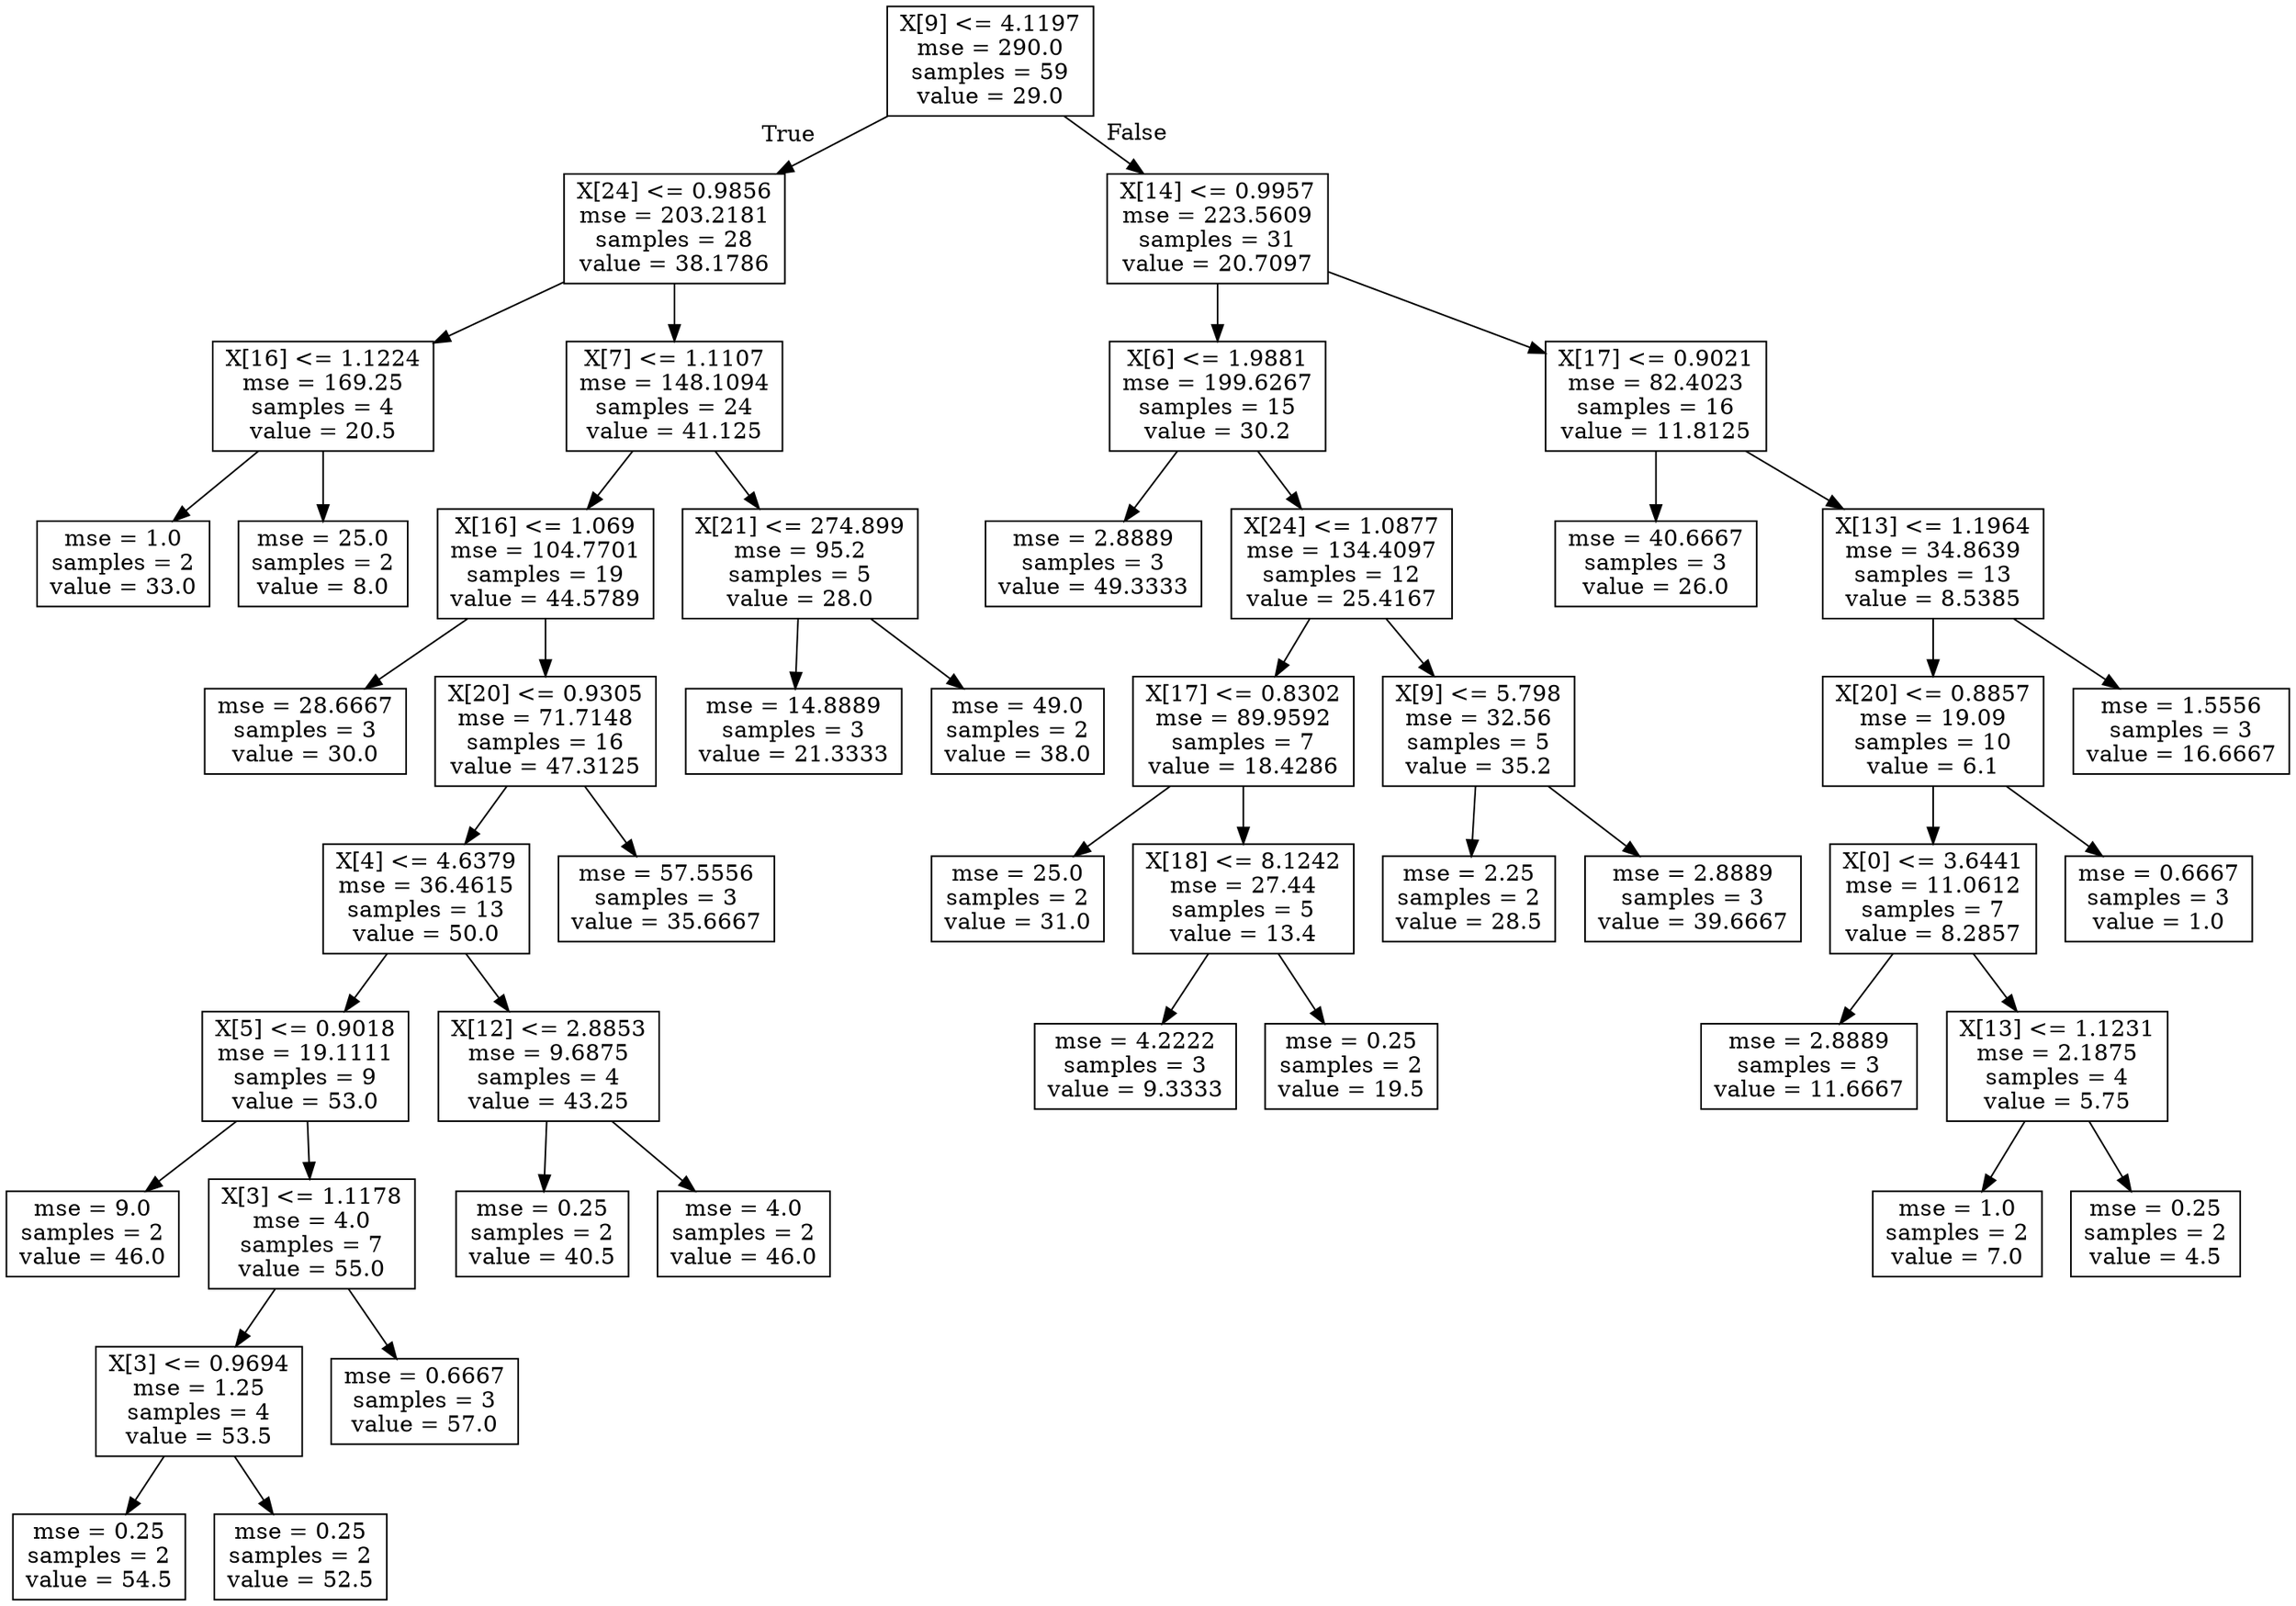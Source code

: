 digraph Tree {
node [shape=box] ;
0 [label="X[9] <= 4.1197\nmse = 290.0\nsamples = 59\nvalue = 29.0"] ;
1 [label="X[24] <= 0.9856\nmse = 203.2181\nsamples = 28\nvalue = 38.1786"] ;
0 -> 1 [labeldistance=2.5, labelangle=45, headlabel="True"] ;
2 [label="X[16] <= 1.1224\nmse = 169.25\nsamples = 4\nvalue = 20.5"] ;
1 -> 2 ;
3 [label="mse = 1.0\nsamples = 2\nvalue = 33.0"] ;
2 -> 3 ;
4 [label="mse = 25.0\nsamples = 2\nvalue = 8.0"] ;
2 -> 4 ;
5 [label="X[7] <= 1.1107\nmse = 148.1094\nsamples = 24\nvalue = 41.125"] ;
1 -> 5 ;
6 [label="X[16] <= 1.069\nmse = 104.7701\nsamples = 19\nvalue = 44.5789"] ;
5 -> 6 ;
7 [label="mse = 28.6667\nsamples = 3\nvalue = 30.0"] ;
6 -> 7 ;
8 [label="X[20] <= 0.9305\nmse = 71.7148\nsamples = 16\nvalue = 47.3125"] ;
6 -> 8 ;
9 [label="X[4] <= 4.6379\nmse = 36.4615\nsamples = 13\nvalue = 50.0"] ;
8 -> 9 ;
10 [label="X[5] <= 0.9018\nmse = 19.1111\nsamples = 9\nvalue = 53.0"] ;
9 -> 10 ;
11 [label="mse = 9.0\nsamples = 2\nvalue = 46.0"] ;
10 -> 11 ;
12 [label="X[3] <= 1.1178\nmse = 4.0\nsamples = 7\nvalue = 55.0"] ;
10 -> 12 ;
13 [label="X[3] <= 0.9694\nmse = 1.25\nsamples = 4\nvalue = 53.5"] ;
12 -> 13 ;
14 [label="mse = 0.25\nsamples = 2\nvalue = 54.5"] ;
13 -> 14 ;
15 [label="mse = 0.25\nsamples = 2\nvalue = 52.5"] ;
13 -> 15 ;
16 [label="mse = 0.6667\nsamples = 3\nvalue = 57.0"] ;
12 -> 16 ;
17 [label="X[12] <= 2.8853\nmse = 9.6875\nsamples = 4\nvalue = 43.25"] ;
9 -> 17 ;
18 [label="mse = 0.25\nsamples = 2\nvalue = 40.5"] ;
17 -> 18 ;
19 [label="mse = 4.0\nsamples = 2\nvalue = 46.0"] ;
17 -> 19 ;
20 [label="mse = 57.5556\nsamples = 3\nvalue = 35.6667"] ;
8 -> 20 ;
21 [label="X[21] <= 274.899\nmse = 95.2\nsamples = 5\nvalue = 28.0"] ;
5 -> 21 ;
22 [label="mse = 14.8889\nsamples = 3\nvalue = 21.3333"] ;
21 -> 22 ;
23 [label="mse = 49.0\nsamples = 2\nvalue = 38.0"] ;
21 -> 23 ;
24 [label="X[14] <= 0.9957\nmse = 223.5609\nsamples = 31\nvalue = 20.7097"] ;
0 -> 24 [labeldistance=2.5, labelangle=-45, headlabel="False"] ;
25 [label="X[6] <= 1.9881\nmse = 199.6267\nsamples = 15\nvalue = 30.2"] ;
24 -> 25 ;
26 [label="mse = 2.8889\nsamples = 3\nvalue = 49.3333"] ;
25 -> 26 ;
27 [label="X[24] <= 1.0877\nmse = 134.4097\nsamples = 12\nvalue = 25.4167"] ;
25 -> 27 ;
28 [label="X[17] <= 0.8302\nmse = 89.9592\nsamples = 7\nvalue = 18.4286"] ;
27 -> 28 ;
29 [label="mse = 25.0\nsamples = 2\nvalue = 31.0"] ;
28 -> 29 ;
30 [label="X[18] <= 8.1242\nmse = 27.44\nsamples = 5\nvalue = 13.4"] ;
28 -> 30 ;
31 [label="mse = 4.2222\nsamples = 3\nvalue = 9.3333"] ;
30 -> 31 ;
32 [label="mse = 0.25\nsamples = 2\nvalue = 19.5"] ;
30 -> 32 ;
33 [label="X[9] <= 5.798\nmse = 32.56\nsamples = 5\nvalue = 35.2"] ;
27 -> 33 ;
34 [label="mse = 2.25\nsamples = 2\nvalue = 28.5"] ;
33 -> 34 ;
35 [label="mse = 2.8889\nsamples = 3\nvalue = 39.6667"] ;
33 -> 35 ;
36 [label="X[17] <= 0.9021\nmse = 82.4023\nsamples = 16\nvalue = 11.8125"] ;
24 -> 36 ;
37 [label="mse = 40.6667\nsamples = 3\nvalue = 26.0"] ;
36 -> 37 ;
38 [label="X[13] <= 1.1964\nmse = 34.8639\nsamples = 13\nvalue = 8.5385"] ;
36 -> 38 ;
39 [label="X[20] <= 0.8857\nmse = 19.09\nsamples = 10\nvalue = 6.1"] ;
38 -> 39 ;
40 [label="X[0] <= 3.6441\nmse = 11.0612\nsamples = 7\nvalue = 8.2857"] ;
39 -> 40 ;
41 [label="mse = 2.8889\nsamples = 3\nvalue = 11.6667"] ;
40 -> 41 ;
42 [label="X[13] <= 1.1231\nmse = 2.1875\nsamples = 4\nvalue = 5.75"] ;
40 -> 42 ;
43 [label="mse = 1.0\nsamples = 2\nvalue = 7.0"] ;
42 -> 43 ;
44 [label="mse = 0.25\nsamples = 2\nvalue = 4.5"] ;
42 -> 44 ;
45 [label="mse = 0.6667\nsamples = 3\nvalue = 1.0"] ;
39 -> 45 ;
46 [label="mse = 1.5556\nsamples = 3\nvalue = 16.6667"] ;
38 -> 46 ;
}